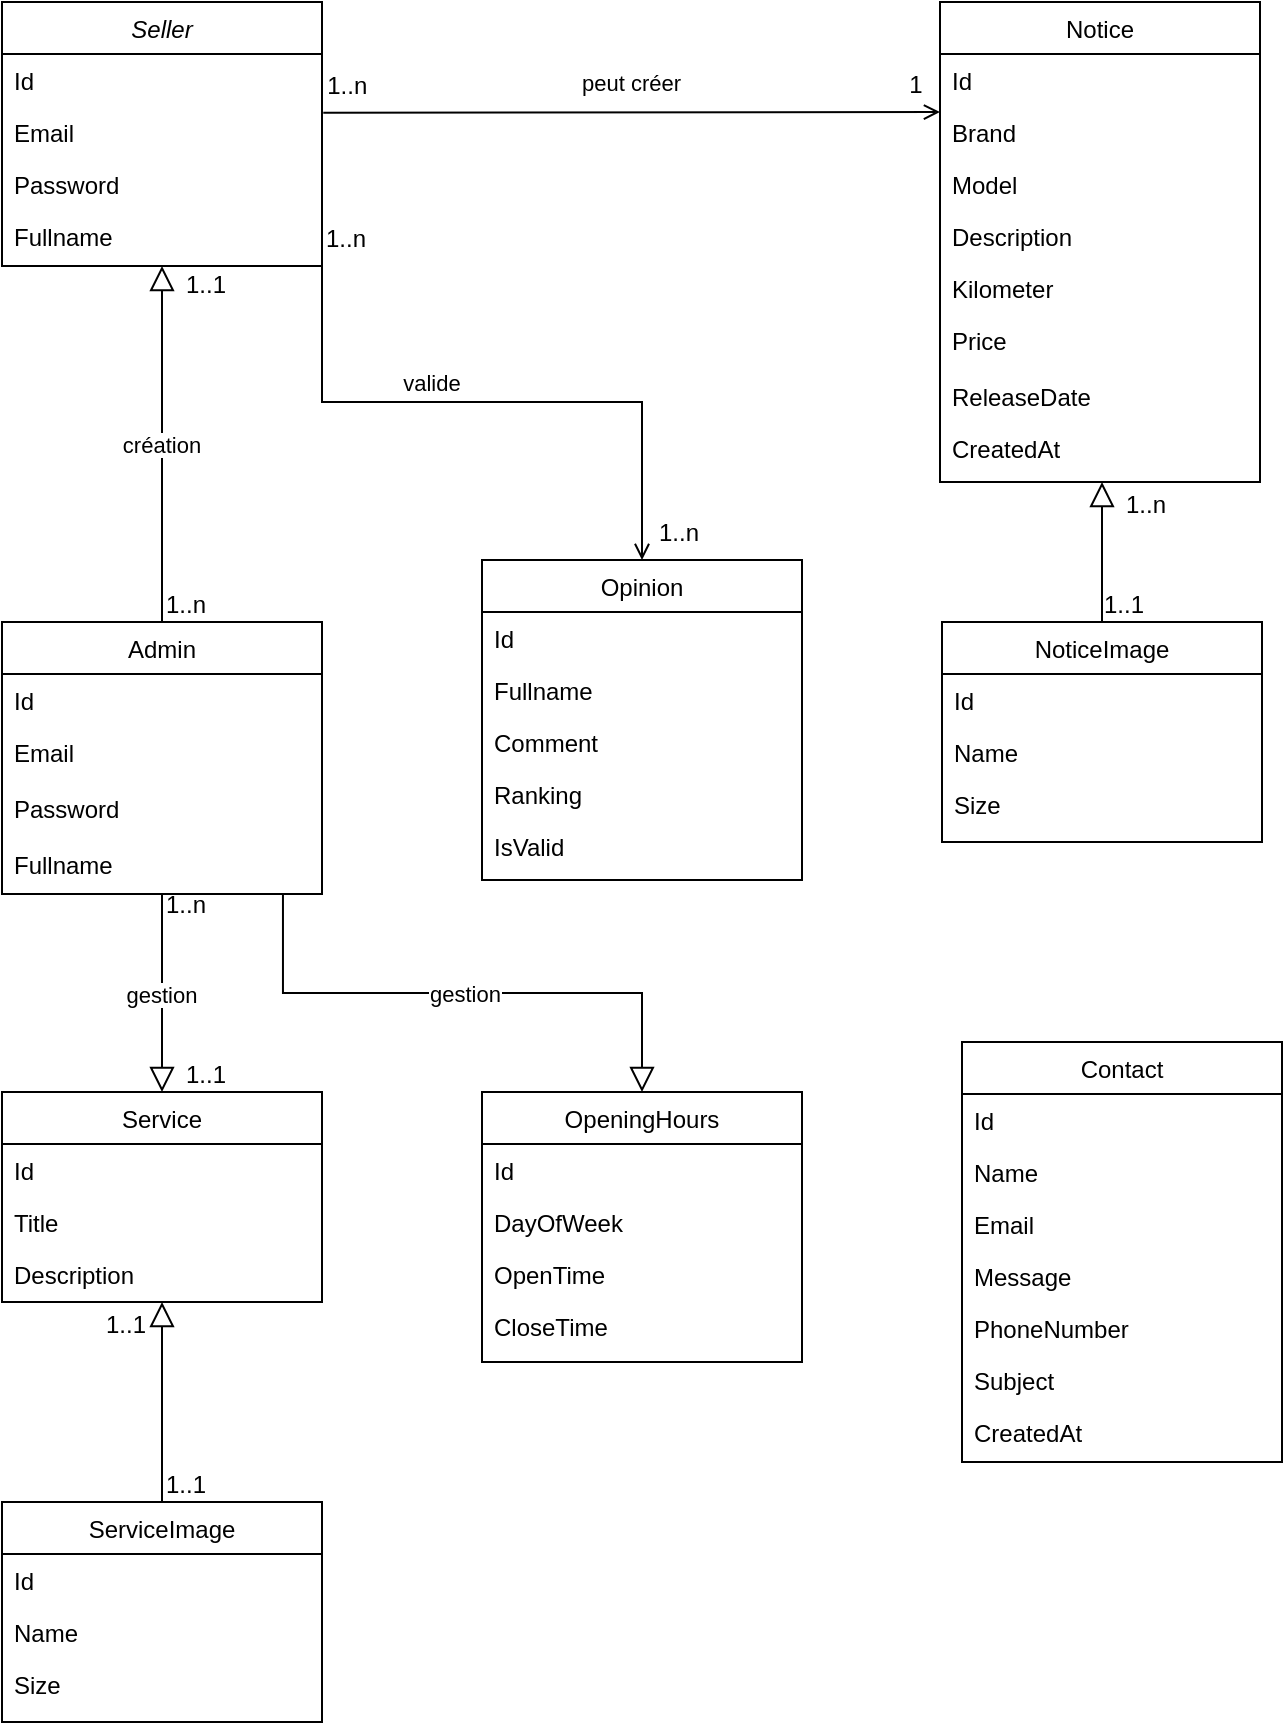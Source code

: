 <mxfile version="21.8.2" type="device">
  <diagram id="C5RBs43oDa-KdzZeNtuy" name="Page-1">
    <mxGraphModel dx="874" dy="438" grid="1" gridSize="10" guides="1" tooltips="1" connect="1" arrows="1" fold="1" page="1" pageScale="1" pageWidth="827" pageHeight="1169" math="0" shadow="0">
      <root>
        <mxCell id="WIyWlLk6GJQsqaUBKTNV-0" />
        <mxCell id="WIyWlLk6GJQsqaUBKTNV-1" parent="WIyWlLk6GJQsqaUBKTNV-0" />
        <mxCell id="zkfFHV4jXpPFQw0GAbJ--0" value="Seller" style="swimlane;fontStyle=2;align=center;verticalAlign=top;childLayout=stackLayout;horizontal=1;startSize=26;horizontalStack=0;resizeParent=1;resizeLast=0;collapsible=1;marginBottom=0;rounded=0;shadow=0;strokeWidth=1;" parent="WIyWlLk6GJQsqaUBKTNV-1" vertex="1">
          <mxGeometry x="40" y="40" width="160" height="132" as="geometry">
            <mxRectangle x="230" y="140" width="160" height="26" as="alternateBounds" />
          </mxGeometry>
        </mxCell>
        <mxCell id="zkfFHV4jXpPFQw0GAbJ--1" value="Id" style="text;align=left;verticalAlign=top;spacingLeft=4;spacingRight=4;overflow=hidden;rotatable=0;points=[[0,0.5],[1,0.5]];portConstraint=eastwest;" parent="zkfFHV4jXpPFQw0GAbJ--0" vertex="1">
          <mxGeometry y="26" width="160" height="26" as="geometry" />
        </mxCell>
        <mxCell id="zkfFHV4jXpPFQw0GAbJ--2" value="Email" style="text;align=left;verticalAlign=top;spacingLeft=4;spacingRight=4;overflow=hidden;rotatable=0;points=[[0,0.5],[1,0.5]];portConstraint=eastwest;rounded=0;shadow=0;html=0;" parent="zkfFHV4jXpPFQw0GAbJ--0" vertex="1">
          <mxGeometry y="52" width="160" height="26" as="geometry" />
        </mxCell>
        <mxCell id="zkfFHV4jXpPFQw0GAbJ--3" value="Password" style="text;align=left;verticalAlign=top;spacingLeft=4;spacingRight=4;overflow=hidden;rotatable=0;points=[[0,0.5],[1,0.5]];portConstraint=eastwest;rounded=0;shadow=0;html=0;" parent="zkfFHV4jXpPFQw0GAbJ--0" vertex="1">
          <mxGeometry y="78" width="160" height="26" as="geometry" />
        </mxCell>
        <mxCell id="XXxuAB-uL-q-8E4SQOHq-17" value="Fullname" style="text;align=left;verticalAlign=top;spacingLeft=4;spacingRight=4;overflow=hidden;rotatable=0;points=[[0,0.5],[1,0.5]];portConstraint=eastwest;" parent="zkfFHV4jXpPFQw0GAbJ--0" vertex="1">
          <mxGeometry y="104" width="160" height="28" as="geometry" />
        </mxCell>
        <mxCell id="zkfFHV4jXpPFQw0GAbJ--6" value="Admin" style="swimlane;fontStyle=0;align=center;verticalAlign=top;childLayout=stackLayout;horizontal=1;startSize=26;horizontalStack=0;resizeParent=1;resizeLast=0;collapsible=1;marginBottom=0;rounded=0;shadow=0;strokeWidth=1;" parent="WIyWlLk6GJQsqaUBKTNV-1" vertex="1">
          <mxGeometry x="40" y="350" width="160" height="136" as="geometry">
            <mxRectangle x="130" y="380" width="160" height="26" as="alternateBounds" />
          </mxGeometry>
        </mxCell>
        <mxCell id="zkfFHV4jXpPFQw0GAbJ--7" value="Id" style="text;align=left;verticalAlign=top;spacingLeft=4;spacingRight=4;overflow=hidden;rotatable=0;points=[[0,0.5],[1,0.5]];portConstraint=eastwest;" parent="zkfFHV4jXpPFQw0GAbJ--6" vertex="1">
          <mxGeometry y="26" width="160" height="26" as="geometry" />
        </mxCell>
        <mxCell id="Wdyoq2VuKcwJ76xW1FWD-3" value="Email" style="text;align=left;verticalAlign=top;spacingLeft=4;spacingRight=4;overflow=hidden;rotatable=0;points=[[0,0.5],[1,0.5]];portConstraint=eastwest;" parent="zkfFHV4jXpPFQw0GAbJ--6" vertex="1">
          <mxGeometry y="52" width="160" height="28" as="geometry" />
        </mxCell>
        <mxCell id="Wdyoq2VuKcwJ76xW1FWD-4" value="Password" style="text;align=left;verticalAlign=top;spacingLeft=4;spacingRight=4;overflow=hidden;rotatable=0;points=[[0,0.5],[1,0.5]];portConstraint=eastwest;" parent="zkfFHV4jXpPFQw0GAbJ--6" vertex="1">
          <mxGeometry y="80" width="160" height="28" as="geometry" />
        </mxCell>
        <mxCell id="XXxuAB-uL-q-8E4SQOHq-16" value="Fullname" style="text;align=left;verticalAlign=top;spacingLeft=4;spacingRight=4;overflow=hidden;rotatable=0;points=[[0,0.5],[1,0.5]];portConstraint=eastwest;" parent="zkfFHV4jXpPFQw0GAbJ--6" vertex="1">
          <mxGeometry y="108" width="160" height="28" as="geometry" />
        </mxCell>
        <mxCell id="zkfFHV4jXpPFQw0GAbJ--12" value="création" style="endArrow=block;endSize=10;endFill=0;shadow=0;strokeWidth=1;rounded=0;edgeStyle=elbowEdgeStyle;elbow=vertical;" parent="WIyWlLk6GJQsqaUBKTNV-1" source="zkfFHV4jXpPFQw0GAbJ--6" target="zkfFHV4jXpPFQw0GAbJ--0" edge="1">
          <mxGeometry width="160" relative="1" as="geometry">
            <mxPoint x="200" y="203" as="sourcePoint" />
            <mxPoint x="200" y="203" as="targetPoint" />
          </mxGeometry>
        </mxCell>
        <mxCell id="zkfFHV4jXpPFQw0GAbJ--17" value="Notice" style="swimlane;fontStyle=0;align=center;verticalAlign=top;childLayout=stackLayout;horizontal=1;startSize=26;horizontalStack=0;resizeParent=1;resizeLast=0;collapsible=1;marginBottom=0;rounded=0;shadow=0;strokeWidth=1;" parent="WIyWlLk6GJQsqaUBKTNV-1" vertex="1">
          <mxGeometry x="509" y="40" width="160" height="240" as="geometry">
            <mxRectangle x="550" y="140" width="160" height="26" as="alternateBounds" />
          </mxGeometry>
        </mxCell>
        <mxCell id="zkfFHV4jXpPFQw0GAbJ--18" value="Id" style="text;align=left;verticalAlign=top;spacingLeft=4;spacingRight=4;overflow=hidden;rotatable=0;points=[[0,0.5],[1,0.5]];portConstraint=eastwest;" parent="zkfFHV4jXpPFQw0GAbJ--17" vertex="1">
          <mxGeometry y="26" width="160" height="26" as="geometry" />
        </mxCell>
        <mxCell id="zkfFHV4jXpPFQw0GAbJ--19" value="Brand" style="text;align=left;verticalAlign=top;spacingLeft=4;spacingRight=4;overflow=hidden;rotatable=0;points=[[0,0.5],[1,0.5]];portConstraint=eastwest;rounded=0;shadow=0;html=0;" parent="zkfFHV4jXpPFQw0GAbJ--17" vertex="1">
          <mxGeometry y="52" width="160" height="26" as="geometry" />
        </mxCell>
        <mxCell id="zkfFHV4jXpPFQw0GAbJ--20" value="Model" style="text;align=left;verticalAlign=top;spacingLeft=4;spacingRight=4;overflow=hidden;rotatable=0;points=[[0,0.5],[1,0.5]];portConstraint=eastwest;rounded=0;shadow=0;html=0;" parent="zkfFHV4jXpPFQw0GAbJ--17" vertex="1">
          <mxGeometry y="78" width="160" height="26" as="geometry" />
        </mxCell>
        <mxCell id="zkfFHV4jXpPFQw0GAbJ--21" value="Description" style="text;align=left;verticalAlign=top;spacingLeft=4;spacingRight=4;overflow=hidden;rotatable=0;points=[[0,0.5],[1,0.5]];portConstraint=eastwest;rounded=0;shadow=0;html=0;" parent="zkfFHV4jXpPFQw0GAbJ--17" vertex="1">
          <mxGeometry y="104" width="160" height="26" as="geometry" />
        </mxCell>
        <mxCell id="zkfFHV4jXpPFQw0GAbJ--22" value="Kilometer" style="text;align=left;verticalAlign=top;spacingLeft=4;spacingRight=4;overflow=hidden;rotatable=0;points=[[0,0.5],[1,0.5]];portConstraint=eastwest;rounded=0;shadow=0;html=0;" parent="zkfFHV4jXpPFQw0GAbJ--17" vertex="1">
          <mxGeometry y="130" width="160" height="26" as="geometry" />
        </mxCell>
        <mxCell id="Wdyoq2VuKcwJ76xW1FWD-0" value="Price" style="text;align=left;verticalAlign=top;spacingLeft=4;spacingRight=4;overflow=hidden;rotatable=0;points=[[0,0.5],[1,0.5]];portConstraint=eastwest;" parent="zkfFHV4jXpPFQw0GAbJ--17" vertex="1">
          <mxGeometry y="156" width="160" height="28" as="geometry" />
        </mxCell>
        <mxCell id="Wdyoq2VuKcwJ76xW1FWD-1" value="ReleaseDate" style="text;align=left;verticalAlign=top;spacingLeft=4;spacingRight=4;overflow=hidden;rotatable=0;points=[[0,0.5],[1,0.5]];portConstraint=eastwest;" parent="zkfFHV4jXpPFQw0GAbJ--17" vertex="1">
          <mxGeometry y="184" width="160" height="26" as="geometry" />
        </mxCell>
        <mxCell id="vUkXFFdUjvyki41LF-YD-45" value="CreatedAt" style="text;align=left;verticalAlign=top;spacingLeft=4;spacingRight=4;overflow=hidden;rotatable=0;points=[[0,0.5],[1,0.5]];portConstraint=eastwest;" parent="zkfFHV4jXpPFQw0GAbJ--17" vertex="1">
          <mxGeometry y="210" width="160" height="24" as="geometry" />
        </mxCell>
        <mxCell id="zkfFHV4jXpPFQw0GAbJ--26" value="peut créer" style="endArrow=open;shadow=0;strokeWidth=1;rounded=0;endFill=1;edgeStyle=elbowEdgeStyle;elbow=vertical;exitX=1.004;exitY=0.13;exitDx=0;exitDy=0;exitPerimeter=0;" parent="WIyWlLk6GJQsqaUBKTNV-1" source="zkfFHV4jXpPFQw0GAbJ--2" edge="1">
          <mxGeometry y="15" relative="1" as="geometry">
            <mxPoint x="216" y="95" as="sourcePoint" />
            <mxPoint x="509" y="95" as="targetPoint" />
            <mxPoint as="offset" />
          </mxGeometry>
        </mxCell>
        <mxCell id="zkfFHV4jXpPFQw0GAbJ--27" value="1..n" style="resizable=0;align=left;verticalAlign=bottom;labelBackgroundColor=none;fontSize=12;" parent="zkfFHV4jXpPFQw0GAbJ--26" connectable="0" vertex="1">
          <mxGeometry x="-1" relative="1" as="geometry">
            <mxPoint y="-5" as="offset" />
          </mxGeometry>
        </mxCell>
        <mxCell id="zkfFHV4jXpPFQw0GAbJ--28" value="1" style="resizable=0;align=right;verticalAlign=bottom;labelBackgroundColor=none;fontSize=12;" parent="zkfFHV4jXpPFQw0GAbJ--26" connectable="0" vertex="1">
          <mxGeometry x="1" relative="1" as="geometry">
            <mxPoint x="-7" y="-5" as="offset" />
          </mxGeometry>
        </mxCell>
        <mxCell id="uff5UeLnd-tYgqW1Y2DW-0" value="1..n" style="resizable=0;align=left;verticalAlign=bottom;labelBackgroundColor=none;fontSize=12;" parent="WIyWlLk6GJQsqaUBKTNV-1" connectable="0" vertex="1">
          <mxGeometry x="120" y="350" as="geometry" />
        </mxCell>
        <mxCell id="uff5UeLnd-tYgqW1Y2DW-1" value="1..1" style="resizable=0;align=left;verticalAlign=bottom;labelBackgroundColor=none;fontSize=12;" parent="WIyWlLk6GJQsqaUBKTNV-1" connectable="0" vertex="1">
          <mxGeometry x="130" y="190" as="geometry" />
        </mxCell>
        <mxCell id="uff5UeLnd-tYgqW1Y2DW-2" value="Service" style="swimlane;fontStyle=0;align=center;verticalAlign=top;childLayout=stackLayout;horizontal=1;startSize=26;horizontalStack=0;resizeParent=1;resizeLast=0;collapsible=1;marginBottom=0;rounded=0;shadow=0;strokeWidth=1;" parent="WIyWlLk6GJQsqaUBKTNV-1" vertex="1">
          <mxGeometry x="40" y="585" width="160" height="105" as="geometry">
            <mxRectangle x="340" y="380" width="170" height="26" as="alternateBounds" />
          </mxGeometry>
        </mxCell>
        <mxCell id="uff5UeLnd-tYgqW1Y2DW-3" value="Id" style="text;align=left;verticalAlign=top;spacingLeft=4;spacingRight=4;overflow=hidden;rotatable=0;points=[[0,0.5],[1,0.5]];portConstraint=eastwest;" parent="uff5UeLnd-tYgqW1Y2DW-2" vertex="1">
          <mxGeometry y="26" width="160" height="26" as="geometry" />
        </mxCell>
        <mxCell id="uff5UeLnd-tYgqW1Y2DW-5" value="Title" style="text;align=left;verticalAlign=top;spacingLeft=4;spacingRight=4;overflow=hidden;rotatable=0;points=[[0,0.5],[1,0.5]];portConstraint=eastwest;" parent="uff5UeLnd-tYgqW1Y2DW-2" vertex="1">
          <mxGeometry y="52" width="160" height="26" as="geometry" />
        </mxCell>
        <mxCell id="uff5UeLnd-tYgqW1Y2DW-6" value="Description" style="text;align=left;verticalAlign=top;spacingLeft=4;spacingRight=4;overflow=hidden;rotatable=0;points=[[0,0.5],[1,0.5]];portConstraint=eastwest;" parent="uff5UeLnd-tYgqW1Y2DW-2" vertex="1">
          <mxGeometry y="78" width="160" height="26" as="geometry" />
        </mxCell>
        <mxCell id="uff5UeLnd-tYgqW1Y2DW-8" value="gestion" style="endArrow=block;endSize=10;endFill=0;shadow=0;strokeWidth=1;rounded=0;edgeStyle=elbowEdgeStyle;elbow=vertical;exitX=0.5;exitY=1;exitDx=0;exitDy=0;entryX=0.5;entryY=0;entryDx=0;entryDy=0;" parent="WIyWlLk6GJQsqaUBKTNV-1" source="zkfFHV4jXpPFQw0GAbJ--6" target="uff5UeLnd-tYgqW1Y2DW-2" edge="1">
          <mxGeometry x="0.01" width="160" relative="1" as="geometry">
            <mxPoint x="260" y="550" as="sourcePoint" />
            <mxPoint x="260" y="350" as="targetPoint" />
            <mxPoint as="offset" />
          </mxGeometry>
        </mxCell>
        <mxCell id="uff5UeLnd-tYgqW1Y2DW-9" value="1..n" style="resizable=0;align=left;verticalAlign=bottom;labelBackgroundColor=none;fontSize=12;" parent="WIyWlLk6GJQsqaUBKTNV-1" connectable="0" vertex="1">
          <mxGeometry x="120" y="500" as="geometry" />
        </mxCell>
        <mxCell id="uff5UeLnd-tYgqW1Y2DW-10" value="1..1" style="resizable=0;align=left;verticalAlign=bottom;labelBackgroundColor=none;fontSize=12;" parent="WIyWlLk6GJQsqaUBKTNV-1" connectable="0" vertex="1">
          <mxGeometry x="130" y="585" as="geometry" />
        </mxCell>
        <mxCell id="vUkXFFdUjvyki41LF-YD-34" value="Opinion" style="swimlane;fontStyle=0;align=center;verticalAlign=top;childLayout=stackLayout;horizontal=1;startSize=26;horizontalStack=0;resizeParent=1;resizeLast=0;collapsible=1;marginBottom=0;rounded=0;shadow=0;strokeWidth=1;" parent="WIyWlLk6GJQsqaUBKTNV-1" vertex="1">
          <mxGeometry x="280" y="319" width="160" height="160" as="geometry">
            <mxRectangle x="340" y="380" width="170" height="26" as="alternateBounds" />
          </mxGeometry>
        </mxCell>
        <mxCell id="vUkXFFdUjvyki41LF-YD-35" value="Id" style="text;align=left;verticalAlign=top;spacingLeft=4;spacingRight=4;overflow=hidden;rotatable=0;points=[[0,0.5],[1,0.5]];portConstraint=eastwest;" parent="vUkXFFdUjvyki41LF-YD-34" vertex="1">
          <mxGeometry y="26" width="160" height="26" as="geometry" />
        </mxCell>
        <mxCell id="vUkXFFdUjvyki41LF-YD-37" value="Fullname" style="text;align=left;verticalAlign=top;spacingLeft=4;spacingRight=4;overflow=hidden;rotatable=0;points=[[0,0.5],[1,0.5]];portConstraint=eastwest;" parent="vUkXFFdUjvyki41LF-YD-34" vertex="1">
          <mxGeometry y="52" width="160" height="26" as="geometry" />
        </mxCell>
        <mxCell id="vUkXFFdUjvyki41LF-YD-38" value="Comment" style="text;align=left;verticalAlign=top;spacingLeft=4;spacingRight=4;overflow=hidden;rotatable=0;points=[[0,0.5],[1,0.5]];portConstraint=eastwest;" parent="vUkXFFdUjvyki41LF-YD-34" vertex="1">
          <mxGeometry y="78" width="160" height="26" as="geometry" />
        </mxCell>
        <mxCell id="vUkXFFdUjvyki41LF-YD-39" value="Ranking" style="text;align=left;verticalAlign=top;spacingLeft=4;spacingRight=4;overflow=hidden;rotatable=0;points=[[0,0.5],[1,0.5]];portConstraint=eastwest;" parent="vUkXFFdUjvyki41LF-YD-34" vertex="1">
          <mxGeometry y="104" width="160" height="26" as="geometry" />
        </mxCell>
        <mxCell id="vUkXFFdUjvyki41LF-YD-44" value="IsValid" style="text;align=left;verticalAlign=top;spacingLeft=4;spacingRight=4;overflow=hidden;rotatable=0;points=[[0,0.5],[1,0.5]];portConstraint=eastwest;" parent="vUkXFFdUjvyki41LF-YD-34" vertex="1">
          <mxGeometry y="130" width="160" height="26" as="geometry" />
        </mxCell>
        <mxCell id="vUkXFFdUjvyki41LF-YD-40" value="valide" style="endArrow=open;shadow=0;strokeWidth=1;rounded=0;endFill=1;edgeStyle=elbowEdgeStyle;elbow=vertical;exitX=0.994;exitY=1.214;exitDx=0;exitDy=0;exitPerimeter=0;entryX=0.5;entryY=0;entryDx=0;entryDy=0;" parent="WIyWlLk6GJQsqaUBKTNV-1" target="vUkXFFdUjvyki41LF-YD-34" edge="1">
          <mxGeometry x="-0.199" y="10" relative="1" as="geometry">
            <mxPoint x="200.0" y="172.002" as="sourcePoint" />
            <mxPoint x="360.96" y="274.01" as="targetPoint" />
            <mxPoint as="offset" />
            <Array as="points">
              <mxPoint x="210" y="240" />
              <mxPoint x="300.96" y="134.01" />
            </Array>
          </mxGeometry>
        </mxCell>
        <mxCell id="vUkXFFdUjvyki41LF-YD-41" value="1..n" style="resizable=0;align=left;verticalAlign=bottom;labelBackgroundColor=none;fontSize=12;" parent="vUkXFFdUjvyki41LF-YD-40" connectable="0" vertex="1">
          <mxGeometry x="-1" relative="1" as="geometry">
            <mxPoint y="-5" as="offset" />
          </mxGeometry>
        </mxCell>
        <mxCell id="vUkXFFdUjvyki41LF-YD-42" value="1..n" style="resizable=0;align=right;verticalAlign=bottom;labelBackgroundColor=none;fontSize=12;" parent="vUkXFFdUjvyki41LF-YD-40" connectable="0" vertex="1">
          <mxGeometry x="1" relative="1" as="geometry">
            <mxPoint x="30" y="-5" as="offset" />
          </mxGeometry>
        </mxCell>
        <mxCell id="XXxuAB-uL-q-8E4SQOHq-9" value="Contact" style="swimlane;fontStyle=0;align=center;verticalAlign=top;childLayout=stackLayout;horizontal=1;startSize=26;horizontalStack=0;resizeParent=1;resizeLast=0;collapsible=1;marginBottom=0;rounded=0;shadow=0;strokeWidth=1;" parent="WIyWlLk6GJQsqaUBKTNV-1" vertex="1">
          <mxGeometry x="520" y="560" width="160" height="210" as="geometry">
            <mxRectangle x="340" y="380" width="170" height="26" as="alternateBounds" />
          </mxGeometry>
        </mxCell>
        <mxCell id="XXxuAB-uL-q-8E4SQOHq-10" value="Id" style="text;align=left;verticalAlign=top;spacingLeft=4;spacingRight=4;overflow=hidden;rotatable=0;points=[[0,0.5],[1,0.5]];portConstraint=eastwest;" parent="XXxuAB-uL-q-8E4SQOHq-9" vertex="1">
          <mxGeometry y="26" width="160" height="26" as="geometry" />
        </mxCell>
        <mxCell id="XXxuAB-uL-q-8E4SQOHq-11" value="Name" style="text;align=left;verticalAlign=top;spacingLeft=4;spacingRight=4;overflow=hidden;rotatable=0;points=[[0,0.5],[1,0.5]];portConstraint=eastwest;" parent="XXxuAB-uL-q-8E4SQOHq-9" vertex="1">
          <mxGeometry y="52" width="160" height="26" as="geometry" />
        </mxCell>
        <mxCell id="XXxuAB-uL-q-8E4SQOHq-12" value="Email" style="text;align=left;verticalAlign=top;spacingLeft=4;spacingRight=4;overflow=hidden;rotatable=0;points=[[0,0.5],[1,0.5]];portConstraint=eastwest;" parent="XXxuAB-uL-q-8E4SQOHq-9" vertex="1">
          <mxGeometry y="78" width="160" height="26" as="geometry" />
        </mxCell>
        <mxCell id="XXxuAB-uL-q-8E4SQOHq-13" value="Message" style="text;align=left;verticalAlign=top;spacingLeft=4;spacingRight=4;overflow=hidden;rotatable=0;points=[[0,0.5],[1,0.5]];portConstraint=eastwest;" parent="XXxuAB-uL-q-8E4SQOHq-9" vertex="1">
          <mxGeometry y="104" width="160" height="26" as="geometry" />
        </mxCell>
        <mxCell id="5_-YmKIDBjSyqkT6eza0-24" value="PhoneNumber" style="text;align=left;verticalAlign=top;spacingLeft=4;spacingRight=4;overflow=hidden;rotatable=0;points=[[0,0.5],[1,0.5]];portConstraint=eastwest;" parent="XXxuAB-uL-q-8E4SQOHq-9" vertex="1">
          <mxGeometry y="130" width="160" height="26" as="geometry" />
        </mxCell>
        <mxCell id="5_-YmKIDBjSyqkT6eza0-25" value="Subject" style="text;align=left;verticalAlign=top;spacingLeft=4;spacingRight=4;overflow=hidden;rotatable=0;points=[[0,0.5],[1,0.5]];portConstraint=eastwest;" parent="XXxuAB-uL-q-8E4SQOHq-9" vertex="1">
          <mxGeometry y="156" width="160" height="26" as="geometry" />
        </mxCell>
        <mxCell id="5_-YmKIDBjSyqkT6eza0-26" value="CreatedAt" style="text;align=left;verticalAlign=top;spacingLeft=4;spacingRight=4;overflow=hidden;rotatable=0;points=[[0,0.5],[1,0.5]];portConstraint=eastwest;" parent="XXxuAB-uL-q-8E4SQOHq-9" vertex="1">
          <mxGeometry y="182" width="160" height="26" as="geometry" />
        </mxCell>
        <mxCell id="5_-YmKIDBjSyqkT6eza0-9" value="NoticeImage" style="swimlane;fontStyle=0;align=center;verticalAlign=top;childLayout=stackLayout;horizontal=1;startSize=26;horizontalStack=0;resizeParent=1;resizeLast=0;collapsible=1;marginBottom=0;rounded=0;shadow=0;strokeWidth=1;" parent="WIyWlLk6GJQsqaUBKTNV-1" vertex="1">
          <mxGeometry x="510" y="350" width="160" height="110" as="geometry">
            <mxRectangle x="340" y="380" width="170" height="26" as="alternateBounds" />
          </mxGeometry>
        </mxCell>
        <mxCell id="5_-YmKIDBjSyqkT6eza0-10" value="Id" style="text;align=left;verticalAlign=top;spacingLeft=4;spacingRight=4;overflow=hidden;rotatable=0;points=[[0,0.5],[1,0.5]];portConstraint=eastwest;" parent="5_-YmKIDBjSyqkT6eza0-9" vertex="1">
          <mxGeometry y="26" width="160" height="26" as="geometry" />
        </mxCell>
        <mxCell id="5_-YmKIDBjSyqkT6eza0-11" value="Name" style="text;align=left;verticalAlign=top;spacingLeft=4;spacingRight=4;overflow=hidden;rotatable=0;points=[[0,0.5],[1,0.5]];portConstraint=eastwest;" parent="5_-YmKIDBjSyqkT6eza0-9" vertex="1">
          <mxGeometry y="52" width="160" height="26" as="geometry" />
        </mxCell>
        <mxCell id="5_-YmKIDBjSyqkT6eza0-12" value="Size" style="text;align=left;verticalAlign=top;spacingLeft=4;spacingRight=4;overflow=hidden;rotatable=0;points=[[0,0.5],[1,0.5]];portConstraint=eastwest;" parent="5_-YmKIDBjSyqkT6eza0-9" vertex="1">
          <mxGeometry y="78" width="160" height="26" as="geometry" />
        </mxCell>
        <mxCell id="5_-YmKIDBjSyqkT6eza0-14" value="" style="endArrow=block;endSize=10;endFill=0;shadow=0;strokeWidth=1;rounded=0;edgeStyle=elbowEdgeStyle;elbow=vertical;exitX=0.5;exitY=0;exitDx=0;exitDy=0;" parent="WIyWlLk6GJQsqaUBKTNV-1" source="5_-YmKIDBjSyqkT6eza0-9" edge="1">
          <mxGeometry width="160" relative="1" as="geometry">
            <mxPoint x="480" y="500" as="sourcePoint" />
            <mxPoint x="590" y="280" as="targetPoint" />
          </mxGeometry>
        </mxCell>
        <mxCell id="5_-YmKIDBjSyqkT6eza0-15" value="ServiceImage" style="swimlane;fontStyle=0;align=center;verticalAlign=top;childLayout=stackLayout;horizontal=1;startSize=26;horizontalStack=0;resizeParent=1;resizeLast=0;collapsible=1;marginBottom=0;rounded=0;shadow=0;strokeWidth=1;" parent="WIyWlLk6GJQsqaUBKTNV-1" vertex="1">
          <mxGeometry x="40" y="790" width="160" height="110" as="geometry">
            <mxRectangle x="340" y="380" width="170" height="26" as="alternateBounds" />
          </mxGeometry>
        </mxCell>
        <mxCell id="5_-YmKIDBjSyqkT6eza0-16" value="Id" style="text;align=left;verticalAlign=top;spacingLeft=4;spacingRight=4;overflow=hidden;rotatable=0;points=[[0,0.5],[1,0.5]];portConstraint=eastwest;" parent="5_-YmKIDBjSyqkT6eza0-15" vertex="1">
          <mxGeometry y="26" width="160" height="26" as="geometry" />
        </mxCell>
        <mxCell id="5_-YmKIDBjSyqkT6eza0-17" value="Name" style="text;align=left;verticalAlign=top;spacingLeft=4;spacingRight=4;overflow=hidden;rotatable=0;points=[[0,0.5],[1,0.5]];portConstraint=eastwest;" parent="5_-YmKIDBjSyqkT6eza0-15" vertex="1">
          <mxGeometry y="52" width="160" height="26" as="geometry" />
        </mxCell>
        <mxCell id="5_-YmKIDBjSyqkT6eza0-18" value="Size" style="text;align=left;verticalAlign=top;spacingLeft=4;spacingRight=4;overflow=hidden;rotatable=0;points=[[0,0.5],[1,0.5]];portConstraint=eastwest;" parent="5_-YmKIDBjSyqkT6eza0-15" vertex="1">
          <mxGeometry y="78" width="160" height="26" as="geometry" />
        </mxCell>
        <mxCell id="5_-YmKIDBjSyqkT6eza0-19" value="" style="endArrow=block;endSize=10;endFill=0;shadow=0;strokeWidth=1;rounded=0;edgeStyle=elbowEdgeStyle;elbow=vertical;exitX=0.5;exitY=0;exitDx=0;exitDy=0;entryX=0.5;entryY=1;entryDx=0;entryDy=0;" parent="WIyWlLk6GJQsqaUBKTNV-1" source="5_-YmKIDBjSyqkT6eza0-15" target="uff5UeLnd-tYgqW1Y2DW-2" edge="1">
          <mxGeometry width="160" relative="1" as="geometry">
            <mxPoint x="10" y="940" as="sourcePoint" />
            <mxPoint x="120" y="720" as="targetPoint" />
          </mxGeometry>
        </mxCell>
        <mxCell id="5_-YmKIDBjSyqkT6eza0-20" value="1..1" style="resizable=0;align=left;verticalAlign=bottom;labelBackgroundColor=none;fontSize=12;" parent="WIyWlLk6GJQsqaUBKTNV-1" connectable="0" vertex="1">
          <mxGeometry x="120" y="790" as="geometry" />
        </mxCell>
        <mxCell id="5_-YmKIDBjSyqkT6eza0-21" value="1..1" style="resizable=0;align=left;verticalAlign=bottom;labelBackgroundColor=none;fontSize=12;" parent="WIyWlLk6GJQsqaUBKTNV-1" connectable="0" vertex="1">
          <mxGeometry x="90" y="710" as="geometry" />
        </mxCell>
        <mxCell id="5_-YmKIDBjSyqkT6eza0-22" value="1..n" style="resizable=0;align=left;verticalAlign=bottom;labelBackgroundColor=none;fontSize=12;" parent="WIyWlLk6GJQsqaUBKTNV-1" connectable="0" vertex="1">
          <mxGeometry x="600" y="300" as="geometry" />
        </mxCell>
        <mxCell id="5_-YmKIDBjSyqkT6eza0-23" value="1..1" style="resizable=0;align=left;verticalAlign=bottom;labelBackgroundColor=none;fontSize=12;" parent="WIyWlLk6GJQsqaUBKTNV-1" connectable="0" vertex="1">
          <mxGeometry x="589" y="350" as="geometry" />
        </mxCell>
        <mxCell id="YgcbcfhUpPMJPo4UHL6Q-0" value="OpeningHours" style="swimlane;fontStyle=0;align=center;verticalAlign=top;childLayout=stackLayout;horizontal=1;startSize=26;horizontalStack=0;resizeParent=1;resizeLast=0;collapsible=1;marginBottom=0;rounded=0;shadow=0;strokeWidth=1;" vertex="1" parent="WIyWlLk6GJQsqaUBKTNV-1">
          <mxGeometry x="280" y="585" width="160" height="135" as="geometry">
            <mxRectangle x="340" y="380" width="170" height="26" as="alternateBounds" />
          </mxGeometry>
        </mxCell>
        <mxCell id="YgcbcfhUpPMJPo4UHL6Q-1" value="Id" style="text;align=left;verticalAlign=top;spacingLeft=4;spacingRight=4;overflow=hidden;rotatable=0;points=[[0,0.5],[1,0.5]];portConstraint=eastwest;" vertex="1" parent="YgcbcfhUpPMJPo4UHL6Q-0">
          <mxGeometry y="26" width="160" height="26" as="geometry" />
        </mxCell>
        <mxCell id="YgcbcfhUpPMJPo4UHL6Q-2" value="DayOfWeek" style="text;align=left;verticalAlign=top;spacingLeft=4;spacingRight=4;overflow=hidden;rotatable=0;points=[[0,0.5],[1,0.5]];portConstraint=eastwest;" vertex="1" parent="YgcbcfhUpPMJPo4UHL6Q-0">
          <mxGeometry y="52" width="160" height="26" as="geometry" />
        </mxCell>
        <mxCell id="YgcbcfhUpPMJPo4UHL6Q-3" value="OpenTime" style="text;align=left;verticalAlign=top;spacingLeft=4;spacingRight=4;overflow=hidden;rotatable=0;points=[[0,0.5],[1,0.5]];portConstraint=eastwest;" vertex="1" parent="YgcbcfhUpPMJPo4UHL6Q-0">
          <mxGeometry y="78" width="160" height="26" as="geometry" />
        </mxCell>
        <mxCell id="YgcbcfhUpPMJPo4UHL6Q-4" value="CloseTime" style="text;align=left;verticalAlign=top;spacingLeft=4;spacingRight=4;overflow=hidden;rotatable=0;points=[[0,0.5],[1,0.5]];portConstraint=eastwest;" vertex="1" parent="YgcbcfhUpPMJPo4UHL6Q-0">
          <mxGeometry y="104" width="160" height="26" as="geometry" />
        </mxCell>
        <mxCell id="YgcbcfhUpPMJPo4UHL6Q-5" value="gestion" style="endArrow=block;endSize=10;endFill=0;shadow=0;strokeWidth=1;rounded=0;edgeStyle=elbowEdgeStyle;elbow=vertical;entryX=0.5;entryY=0;entryDx=0;entryDy=0;exitX=0.878;exitY=0.992;exitDx=0;exitDy=0;exitPerimeter=0;" edge="1" parent="WIyWlLk6GJQsqaUBKTNV-1" source="XXxuAB-uL-q-8E4SQOHq-16" target="YgcbcfhUpPMJPo4UHL6Q-0">
          <mxGeometry x="0.01" width="160" relative="1" as="geometry">
            <mxPoint x="180" y="490" as="sourcePoint" />
            <mxPoint x="250" y="629" as="targetPoint" />
            <mxPoint as="offset" />
          </mxGeometry>
        </mxCell>
      </root>
    </mxGraphModel>
  </diagram>
</mxfile>
